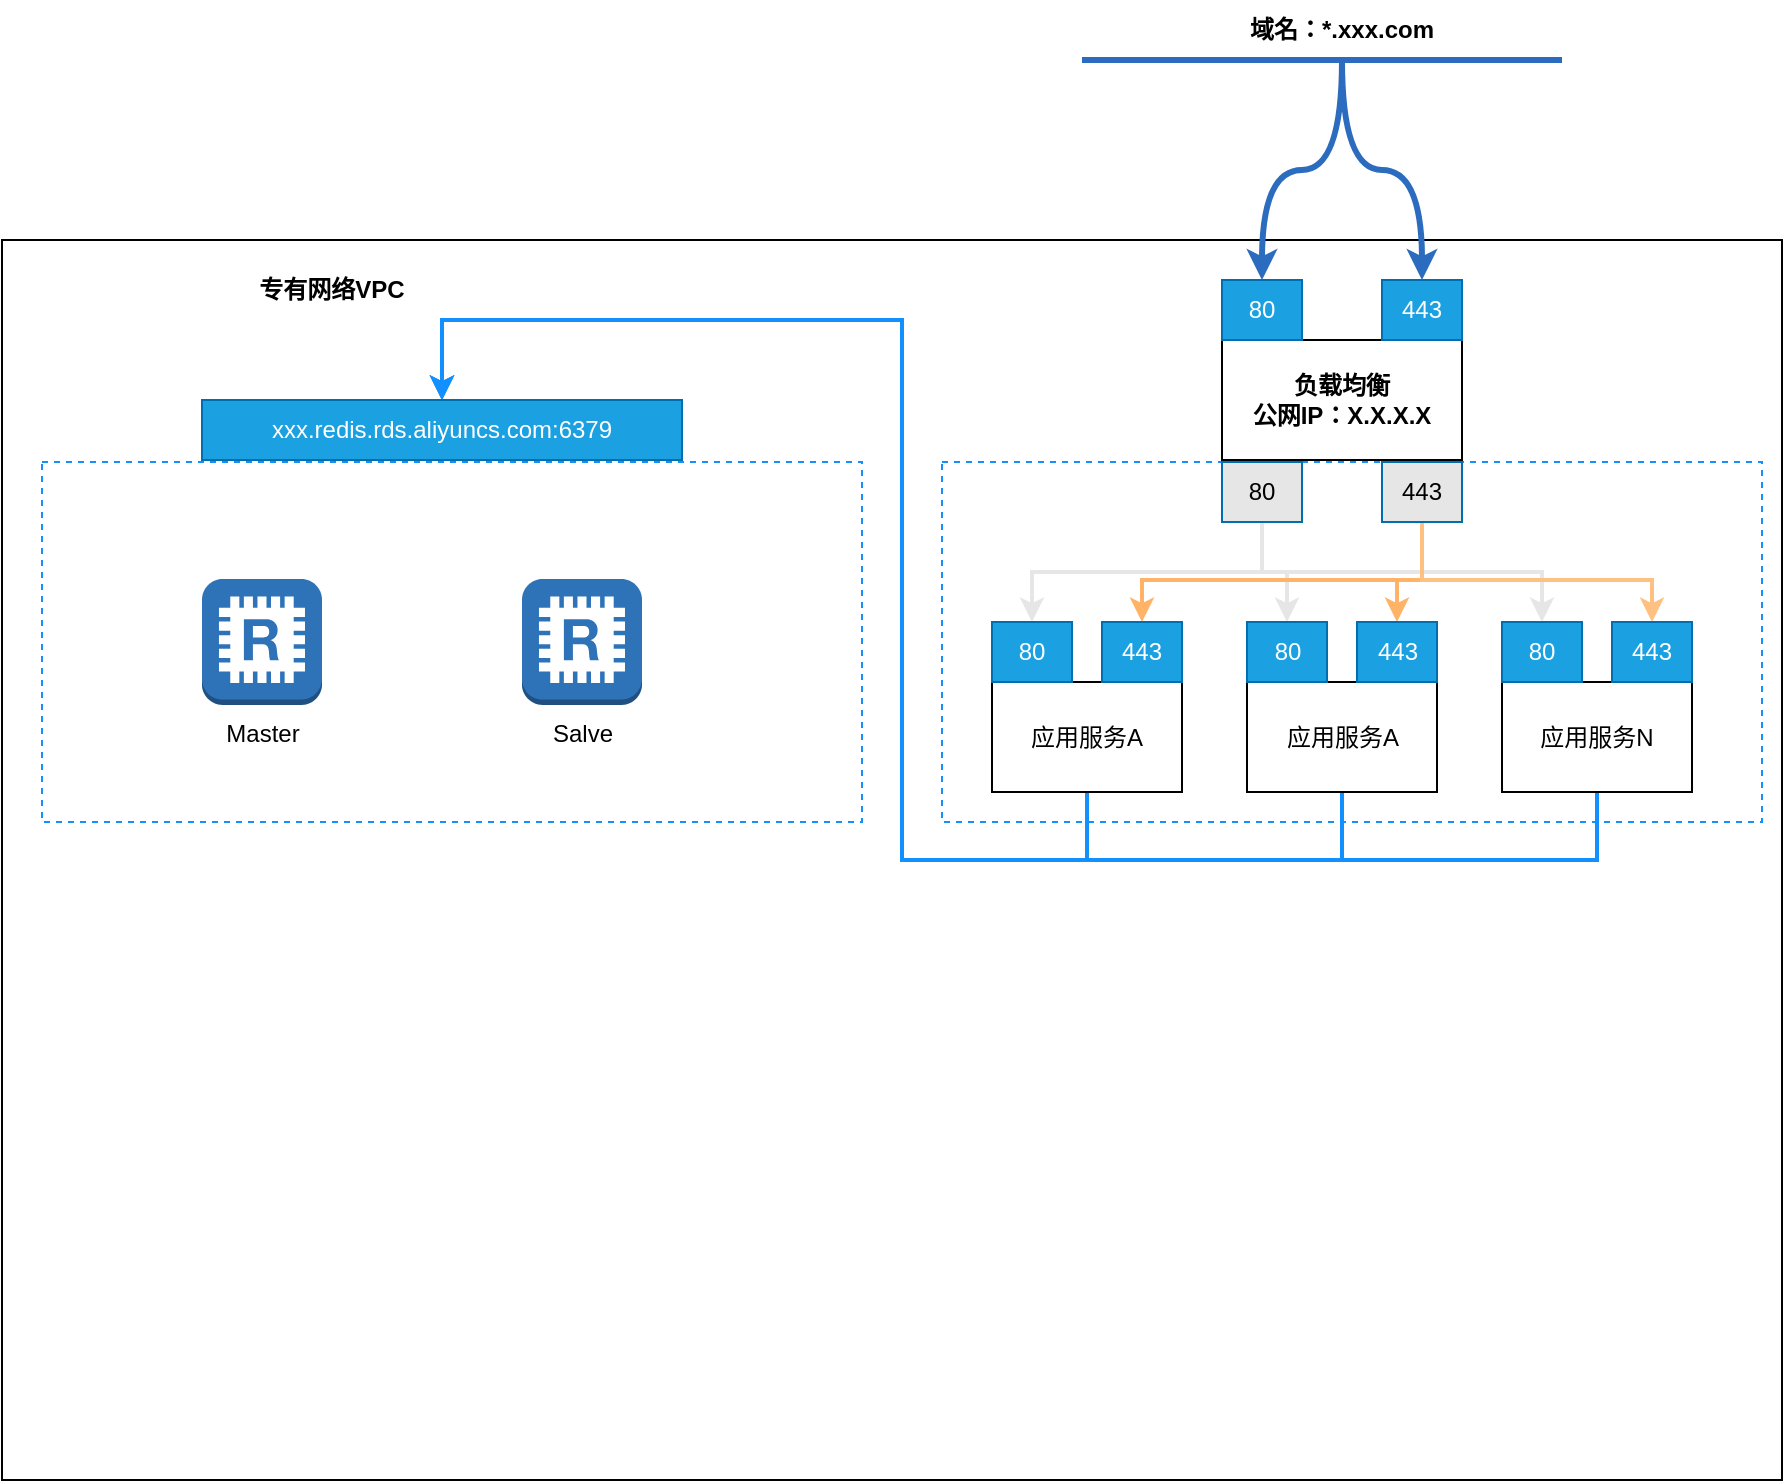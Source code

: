 <mxfile version="17.4.6" type="github">
  <diagram id="IjAMOr1OzUYP8cjZ_zTt" name="Page-1">
    <mxGraphModel dx="2249" dy="762" grid="1" gridSize="10" guides="1" tooltips="1" connect="1" arrows="1" fold="1" page="1" pageScale="1" pageWidth="827" pageHeight="1169" math="0" shadow="0">
      <root>
        <mxCell id="0" />
        <mxCell id="1" parent="0" />
        <mxCell id="D1nOF1cbzJ2PWLS59vnM-1" value="" style="endArrow=none;html=1;rounded=0;fillColor=#dae8fc;strokeColor=#2C6CBF;strokeWidth=3;" edge="1" parent="1">
          <mxGeometry width="50" height="50" relative="1" as="geometry">
            <mxPoint x="500" y="230" as="sourcePoint" />
            <mxPoint x="740" y="230" as="targetPoint" />
          </mxGeometry>
        </mxCell>
        <mxCell id="D1nOF1cbzJ2PWLS59vnM-2" value="域名：*.xxx.com" style="text;html=1;strokeColor=none;fillColor=none;align=center;verticalAlign=middle;whiteSpace=wrap;rounded=0;fontStyle=1" vertex="1" parent="1">
          <mxGeometry x="575" y="200" width="110" height="30" as="geometry" />
        </mxCell>
        <mxCell id="D1nOF1cbzJ2PWLS59vnM-3" value="" style="rounded=0;whiteSpace=wrap;html=1;" vertex="1" parent="1">
          <mxGeometry x="-40" y="320" width="890" height="620" as="geometry" />
        </mxCell>
        <mxCell id="D1nOF1cbzJ2PWLS59vnM-4" value="" style="rounded=0;whiteSpace=wrap;html=1;dashed=1;strokeColor=#1290FF;" vertex="1" parent="1">
          <mxGeometry x="430" y="431" width="410" height="180" as="geometry" />
        </mxCell>
        <mxCell id="D1nOF1cbzJ2PWLS59vnM-5" value="负载均衡&lt;br&gt;公网IP：X.X.X.X" style="rounded=0;whiteSpace=wrap;html=1;fontStyle=1" vertex="1" parent="1">
          <mxGeometry x="570" y="370" width="120" height="60" as="geometry" />
        </mxCell>
        <mxCell id="D1nOF1cbzJ2PWLS59vnM-6" value="80" style="text;html=1;strokeColor=#006EAF;fillColor=#1ba1e2;align=center;verticalAlign=middle;whiteSpace=wrap;rounded=0;fontColor=#ffffff;" vertex="1" parent="1">
          <mxGeometry x="570" y="340" width="40" height="30" as="geometry" />
        </mxCell>
        <mxCell id="D1nOF1cbzJ2PWLS59vnM-7" value="443" style="text;html=1;strokeColor=#006EAF;fillColor=#1ba1e2;align=center;verticalAlign=middle;whiteSpace=wrap;rounded=0;fontColor=#ffffff;" vertex="1" parent="1">
          <mxGeometry x="650" y="340" width="40" height="30" as="geometry" />
        </mxCell>
        <mxCell id="D1nOF1cbzJ2PWLS59vnM-8" style="edgeStyle=orthogonalEdgeStyle;rounded=0;orthogonalLoop=1;jettySize=auto;html=1;strokeColor=#2C6CBF;strokeWidth=3;curved=1;" edge="1" parent="1" source="D1nOF1cbzJ2PWLS59vnM-2" target="D1nOF1cbzJ2PWLS59vnM-6">
          <mxGeometry relative="1" as="geometry" />
        </mxCell>
        <mxCell id="D1nOF1cbzJ2PWLS59vnM-9" style="edgeStyle=orthogonalEdgeStyle;rounded=0;orthogonalLoop=1;jettySize=auto;html=1;strokeColor=#2C6CBF;strokeWidth=3;curved=1;" edge="1" parent="1" source="D1nOF1cbzJ2PWLS59vnM-2" target="D1nOF1cbzJ2PWLS59vnM-7">
          <mxGeometry relative="1" as="geometry" />
        </mxCell>
        <mxCell id="D1nOF1cbzJ2PWLS59vnM-40" style="rounded=0;orthogonalLoop=1;jettySize=auto;elbow=vertical;html=1;fontColor=#000000;strokeColor=#1290FF;strokeWidth=2;edgeStyle=orthogonalEdgeStyle;exitX=0.5;exitY=1;exitDx=0;exitDy=0;" edge="1" parent="1" source="D1nOF1cbzJ2PWLS59vnM-10" target="D1nOF1cbzJ2PWLS59vnM-35">
          <mxGeometry relative="1" as="geometry">
            <Array as="points">
              <mxPoint x="503" y="630" />
              <mxPoint x="410" y="630" />
              <mxPoint x="410" y="360" />
              <mxPoint x="180" y="360" />
            </Array>
          </mxGeometry>
        </mxCell>
        <mxCell id="D1nOF1cbzJ2PWLS59vnM-10" value="应用服务A" style="rounded=0;whiteSpace=wrap;html=1;" vertex="1" parent="1">
          <mxGeometry x="455" y="541" width="95" height="55" as="geometry" />
        </mxCell>
        <mxCell id="D1nOF1cbzJ2PWLS59vnM-20" style="edgeStyle=elbowEdgeStyle;rounded=0;orthogonalLoop=1;jettySize=auto;html=1;entryX=0.5;entryY=0;entryDx=0;entryDy=0;fontColor=#000000;strokeColor=#E6E6E6;strokeWidth=2;elbow=vertical;" edge="1" parent="1" source="D1nOF1cbzJ2PWLS59vnM-12" target="D1nOF1cbzJ2PWLS59vnM-14">
          <mxGeometry relative="1" as="geometry" />
        </mxCell>
        <mxCell id="D1nOF1cbzJ2PWLS59vnM-25" style="edgeStyle=elbowEdgeStyle;rounded=0;orthogonalLoop=1;jettySize=auto;elbow=vertical;html=1;fontColor=#000000;strokeColor=#E6E6E6;strokeWidth=2;" edge="1" parent="1" source="D1nOF1cbzJ2PWLS59vnM-12" target="D1nOF1cbzJ2PWLS59vnM-21">
          <mxGeometry relative="1" as="geometry" />
        </mxCell>
        <mxCell id="D1nOF1cbzJ2PWLS59vnM-27" style="edgeStyle=elbowEdgeStyle;rounded=0;orthogonalLoop=1;jettySize=auto;elbow=vertical;html=1;fontColor=#000000;strokeColor=#E6E6E6;strokeWidth=2;" edge="1" parent="1" source="D1nOF1cbzJ2PWLS59vnM-12" target="D1nOF1cbzJ2PWLS59vnM-4">
          <mxGeometry relative="1" as="geometry" />
        </mxCell>
        <mxCell id="D1nOF1cbzJ2PWLS59vnM-28" style="edgeStyle=elbowEdgeStyle;rounded=0;orthogonalLoop=1;jettySize=auto;elbow=vertical;html=1;fontColor=#000000;strokeColor=#E6E6E6;strokeWidth=2;" edge="1" parent="1" source="D1nOF1cbzJ2PWLS59vnM-12" target="D1nOF1cbzJ2PWLS59vnM-4">
          <mxGeometry relative="1" as="geometry" />
        </mxCell>
        <mxCell id="D1nOF1cbzJ2PWLS59vnM-29" style="edgeStyle=elbowEdgeStyle;rounded=0;orthogonalLoop=1;jettySize=auto;elbow=vertical;html=1;entryX=0.5;entryY=0;entryDx=0;entryDy=0;fontColor=#000000;strokeColor=#E6E6E6;strokeWidth=2;" edge="1" parent="1" source="D1nOF1cbzJ2PWLS59vnM-12" target="D1nOF1cbzJ2PWLS59vnM-23">
          <mxGeometry relative="1" as="geometry" />
        </mxCell>
        <mxCell id="D1nOF1cbzJ2PWLS59vnM-12" value="80" style="text;html=1;strokeColor=#006EAF;fillColor=#E6E6E6;align=center;verticalAlign=middle;whiteSpace=wrap;rounded=0;fontColor=#000000;" vertex="1" parent="1">
          <mxGeometry x="570" y="431" width="40" height="30" as="geometry" />
        </mxCell>
        <mxCell id="D1nOF1cbzJ2PWLS59vnM-30" style="edgeStyle=elbowEdgeStyle;rounded=0;orthogonalLoop=1;jettySize=auto;elbow=vertical;html=1;fontColor=#000000;strokeColor=#FFB366;strokeWidth=2;" edge="1" parent="1" source="D1nOF1cbzJ2PWLS59vnM-13" target="D1nOF1cbzJ2PWLS59vnM-15">
          <mxGeometry relative="1" as="geometry">
            <Array as="points">
              <mxPoint x="630" y="490" />
              <mxPoint x="600" y="500" />
            </Array>
          </mxGeometry>
        </mxCell>
        <mxCell id="D1nOF1cbzJ2PWLS59vnM-31" style="edgeStyle=elbowEdgeStyle;rounded=0;orthogonalLoop=1;jettySize=auto;elbow=vertical;html=1;entryX=0.5;entryY=0;entryDx=0;entryDy=0;fontColor=#000000;strokeColor=#FFB366;strokeWidth=2;" edge="1" parent="1" source="D1nOF1cbzJ2PWLS59vnM-13" target="D1nOF1cbzJ2PWLS59vnM-22">
          <mxGeometry relative="1" as="geometry">
            <Array as="points">
              <mxPoint x="670" y="490" />
            </Array>
          </mxGeometry>
        </mxCell>
        <mxCell id="D1nOF1cbzJ2PWLS59vnM-32" style="edgeStyle=elbowEdgeStyle;rounded=0;orthogonalLoop=1;jettySize=auto;elbow=vertical;html=1;fontColor=#000000;strokeColor=#FFC182;strokeWidth=2;" edge="1" parent="1" source="D1nOF1cbzJ2PWLS59vnM-13" target="D1nOF1cbzJ2PWLS59vnM-24">
          <mxGeometry relative="1" as="geometry">
            <Array as="points">
              <mxPoint x="730" y="490" />
            </Array>
          </mxGeometry>
        </mxCell>
        <mxCell id="D1nOF1cbzJ2PWLS59vnM-13" value="443" style="text;html=1;strokeColor=#006EAF;fillColor=#E6E6E6;align=center;verticalAlign=middle;whiteSpace=wrap;rounded=0;fontColor=#000000;" vertex="1" parent="1">
          <mxGeometry x="650" y="431" width="40" height="30" as="geometry" />
        </mxCell>
        <mxCell id="D1nOF1cbzJ2PWLS59vnM-14" value="80" style="text;html=1;strokeColor=#006EAF;fillColor=#1ba1e2;align=center;verticalAlign=middle;whiteSpace=wrap;rounded=0;fontColor=#ffffff;" vertex="1" parent="1">
          <mxGeometry x="455" y="511" width="40" height="30" as="geometry" />
        </mxCell>
        <mxCell id="D1nOF1cbzJ2PWLS59vnM-15" value="443" style="text;html=1;strokeColor=#006EAF;fillColor=#1ba1e2;align=center;verticalAlign=middle;whiteSpace=wrap;rounded=0;fontColor=#ffffff;" vertex="1" parent="1">
          <mxGeometry x="510" y="511" width="40" height="30" as="geometry" />
        </mxCell>
        <mxCell id="D1nOF1cbzJ2PWLS59vnM-41" style="edgeStyle=orthogonalEdgeStyle;rounded=0;orthogonalLoop=1;jettySize=auto;html=1;entryX=0.5;entryY=0;entryDx=0;entryDy=0;fontColor=#000000;strokeColor=#1290FF;strokeWidth=2;elbow=vertical;" edge="1" parent="1" source="D1nOF1cbzJ2PWLS59vnM-16" target="D1nOF1cbzJ2PWLS59vnM-35">
          <mxGeometry relative="1" as="geometry">
            <Array as="points">
              <mxPoint x="630" y="630" />
              <mxPoint x="410" y="630" />
              <mxPoint x="410" y="360" />
              <mxPoint x="180" y="360" />
            </Array>
          </mxGeometry>
        </mxCell>
        <mxCell id="D1nOF1cbzJ2PWLS59vnM-16" value="应用服务A" style="rounded=0;whiteSpace=wrap;html=1;" vertex="1" parent="1">
          <mxGeometry x="582.5" y="541" width="95" height="55" as="geometry" />
        </mxCell>
        <mxCell id="D1nOF1cbzJ2PWLS59vnM-42" style="edgeStyle=orthogonalEdgeStyle;rounded=0;orthogonalLoop=1;jettySize=auto;html=1;entryX=0.5;entryY=0;entryDx=0;entryDy=0;fontColor=#000000;strokeColor=#1290FF;strokeWidth=2;elbow=vertical;" edge="1" parent="1" source="D1nOF1cbzJ2PWLS59vnM-17" target="D1nOF1cbzJ2PWLS59vnM-35">
          <mxGeometry relative="1" as="geometry">
            <Array as="points">
              <mxPoint x="758" y="630" />
              <mxPoint x="410" y="630" />
              <mxPoint x="410" y="360" />
              <mxPoint x="180" y="360" />
            </Array>
          </mxGeometry>
        </mxCell>
        <mxCell id="D1nOF1cbzJ2PWLS59vnM-17" value="应用服务N" style="rounded=0;whiteSpace=wrap;html=1;" vertex="1" parent="1">
          <mxGeometry x="710" y="541" width="95" height="55" as="geometry" />
        </mxCell>
        <mxCell id="D1nOF1cbzJ2PWLS59vnM-21" value="80" style="text;html=1;strokeColor=#006EAF;fillColor=#1ba1e2;align=center;verticalAlign=middle;whiteSpace=wrap;rounded=0;fontColor=#ffffff;" vertex="1" parent="1">
          <mxGeometry x="582.5" y="511" width="40" height="30" as="geometry" />
        </mxCell>
        <mxCell id="D1nOF1cbzJ2PWLS59vnM-22" value="443" style="text;html=1;strokeColor=#006EAF;fillColor=#1ba1e2;align=center;verticalAlign=middle;whiteSpace=wrap;rounded=0;fontColor=#ffffff;" vertex="1" parent="1">
          <mxGeometry x="637.5" y="511" width="40" height="30" as="geometry" />
        </mxCell>
        <mxCell id="D1nOF1cbzJ2PWLS59vnM-23" value="80" style="text;html=1;strokeColor=#006EAF;fillColor=#1ba1e2;align=center;verticalAlign=middle;whiteSpace=wrap;rounded=0;fontColor=#ffffff;" vertex="1" parent="1">
          <mxGeometry x="710" y="511" width="40" height="30" as="geometry" />
        </mxCell>
        <mxCell id="D1nOF1cbzJ2PWLS59vnM-24" value="443" style="text;html=1;strokeColor=#006EAF;fillColor=#1ba1e2;align=center;verticalAlign=middle;whiteSpace=wrap;rounded=0;fontColor=#ffffff;" vertex="1" parent="1">
          <mxGeometry x="765" y="511" width="40" height="30" as="geometry" />
        </mxCell>
        <mxCell id="D1nOF1cbzJ2PWLS59vnM-33" value="专有网络VPC" style="text;html=1;strokeColor=none;fillColor=none;align=center;verticalAlign=middle;whiteSpace=wrap;rounded=0;dashed=1;fontColor=#000000;fontStyle=1" vertex="1" parent="1">
          <mxGeometry x="80" y="330" width="90" height="30" as="geometry" />
        </mxCell>
        <mxCell id="D1nOF1cbzJ2PWLS59vnM-34" value="" style="rounded=0;whiteSpace=wrap;html=1;dashed=1;strokeColor=#1290FF;" vertex="1" parent="1">
          <mxGeometry x="-20" y="431" width="410" height="180" as="geometry" />
        </mxCell>
        <mxCell id="D1nOF1cbzJ2PWLS59vnM-35" value="xxx.redis.rds.aliyuncs.com:6379" style="text;html=1;strokeColor=#006EAF;fillColor=#1ba1e2;align=center;verticalAlign=middle;whiteSpace=wrap;rounded=0;fontColor=#ffffff;" vertex="1" parent="1">
          <mxGeometry x="60" y="400" width="240" height="30" as="geometry" />
        </mxCell>
        <mxCell id="D1nOF1cbzJ2PWLS59vnM-37" value="Master" style="outlineConnect=0;dashed=0;verticalLabelPosition=bottom;verticalAlign=top;align=center;html=1;shape=mxgraph.aws3.redis;fillColor=#2E73B8;gradientColor=none;fontColor=#000000;strokeColor=#1290FF;" vertex="1" parent="1">
          <mxGeometry x="60" y="489.5" width="60" height="63" as="geometry" />
        </mxCell>
        <mxCell id="D1nOF1cbzJ2PWLS59vnM-39" value="Salve" style="outlineConnect=0;dashed=0;verticalLabelPosition=bottom;verticalAlign=top;align=center;html=1;shape=mxgraph.aws3.redis;fillColor=#2E73B8;gradientColor=none;fontColor=#000000;strokeColor=#1290FF;" vertex="1" parent="1">
          <mxGeometry x="220" y="489.5" width="60" height="63" as="geometry" />
        </mxCell>
      </root>
    </mxGraphModel>
  </diagram>
</mxfile>
